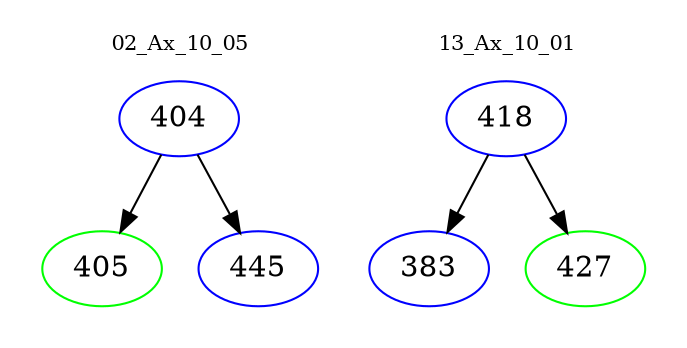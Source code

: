 digraph{
subgraph cluster_0 {
color = white
label = "02_Ax_10_05";
fontsize=10;
T0_404 [label="404", color="blue"]
T0_404 -> T0_405 [color="black"]
T0_405 [label="405", color="green"]
T0_404 -> T0_445 [color="black"]
T0_445 [label="445", color="blue"]
}
subgraph cluster_1 {
color = white
label = "13_Ax_10_01";
fontsize=10;
T1_418 [label="418", color="blue"]
T1_418 -> T1_383 [color="black"]
T1_383 [label="383", color="blue"]
T1_418 -> T1_427 [color="black"]
T1_427 [label="427", color="green"]
}
}
